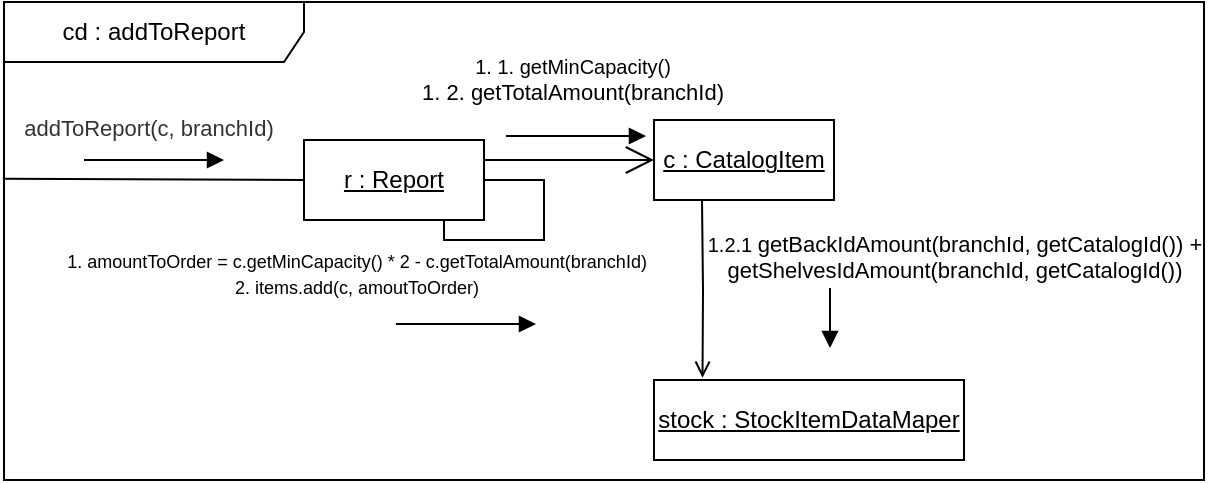 <mxfile version="21.2.7" type="onedrive">
  <diagram name="Page-1" id="2YBvvXClWsGukQMizWep">
    <mxGraphModel grid="1" page="1" gridSize="10" guides="1" tooltips="1" connect="1" arrows="1" fold="1" pageScale="1" pageWidth="850" pageHeight="1100" math="0" shadow="0">
      <root>
        <mxCell id="0" />
        <mxCell id="1" parent="0" />
        <mxCell id="vbn1vjWYSr6YsiNQEqlZ-1" value="cd : addToReport" style="shape=umlFrame;whiteSpace=wrap;html=1;pointerEvents=0;width=150;height=30;" vertex="1" parent="1">
          <mxGeometry x="10" y="11" width="600" height="239" as="geometry" />
        </mxCell>
        <mxCell id="vbn1vjWYSr6YsiNQEqlZ-16" style="edgeStyle=none;rounded=0;orthogonalLoop=1;jettySize=auto;html=1;entryX=0;entryY=0.5;entryDx=0;entryDy=0;endArrow=none;endFill=0;exitX=-0.001;exitY=0.37;exitDx=0;exitDy=0;exitPerimeter=0;" edge="1" parent="1" source="vbn1vjWYSr6YsiNQEqlZ-1" target="vbn1vjWYSr6YsiNQEqlZ-15">
          <mxGeometry relative="1" as="geometry">
            <mxPoint x="210" y="101" as="sourcePoint" />
          </mxGeometry>
        </mxCell>
        <mxCell id="vbn1vjWYSr6YsiNQEqlZ-15" value="&lt;u&gt;r : Report&lt;/u&gt;" style="html=1;whiteSpace=wrap;" vertex="1" parent="1">
          <mxGeometry x="160" y="80" width="90" height="40" as="geometry" />
        </mxCell>
        <mxCell id="vbn1vjWYSr6YsiNQEqlZ-38" value="&lt;font color=&quot;#333333&quot;&gt;addToReport(c, branchId)&lt;/font&gt;" style="html=1;verticalAlign=bottom;endArrow=block;edgeStyle=orthogonalEdgeStyle;elbow=vertical;strokeColor=default;curved=1;shadow=0;" edge="1" parent="1">
          <mxGeometry x="-0.081" y="7" width="80" relative="1" as="geometry">
            <mxPoint x="50" y="90" as="sourcePoint" />
            <mxPoint x="120" y="90" as="targetPoint" />
            <mxPoint as="offset" />
          </mxGeometry>
        </mxCell>
        <mxCell id="mYHmk5_OP7it5nChvbaf-1" value="" style="endArrow=none;html=1;rounded=0;entryX=1;entryY=0.5;entryDx=0;entryDy=0;" edge="1" parent="1" target="vbn1vjWYSr6YsiNQEqlZ-15">
          <mxGeometry width="50" height="50" relative="1" as="geometry">
            <mxPoint x="230" y="120" as="sourcePoint" />
            <mxPoint x="240" y="130" as="targetPoint" />
            <Array as="points">
              <mxPoint x="230" y="130" />
              <mxPoint x="280" y="130" />
              <mxPoint x="280" y="100" />
            </Array>
          </mxGeometry>
        </mxCell>
        <mxCell id="vbn1vjWYSr6YsiNQEqlZ-31" value="&lt;font style=&quot;font-size: 9px;&quot;&gt;1. amountToOrder = c.getMinCapacity() * 2 - c.getTotalAmount(branchId)&lt;br&gt;2. items.add(c, amoutToOrder)&lt;/font&gt;" style="html=1;verticalAlign=bottom;endArrow=block;edgeStyle=orthogonalEdgeStyle;elbow=vertical;strokeColor=default;curved=1;shadow=0;" edge="1" parent="1">
          <mxGeometry x="-1" y="22" width="80" relative="1" as="geometry">
            <mxPoint x="206" y="172" as="sourcePoint" />
            <mxPoint x="276" y="172" as="targetPoint" />
            <mxPoint x="-20" y="12" as="offset" />
            <Array as="points">
              <mxPoint x="246" y="172" />
              <mxPoint x="246" y="172" />
            </Array>
          </mxGeometry>
        </mxCell>
        <mxCell id="sXa2tzEa1zH8zribR-Vg-3" style="edgeStyle=orthogonalEdgeStyle;rounded=0;orthogonalLoop=1;jettySize=auto;html=1;exitX=0.5;exitY=1;exitDx=0;exitDy=0;entryX=0.292;entryY=-0.028;entryDx=0;entryDy=0;entryPerimeter=0;endArrow=open;endFill=0;" edge="1" parent="1">
          <mxGeometry relative="1" as="geometry">
            <mxPoint x="359" y="110" as="sourcePoint" />
            <mxPoint x="359.26" y="198.88" as="targetPoint" />
          </mxGeometry>
        </mxCell>
        <mxCell id="9i01c7RY3E8v7-K29gpy-1" value="&lt;u&gt;c : CatalogItem&lt;/u&gt;" style="html=1;whiteSpace=wrap;" vertex="1" parent="1">
          <mxGeometry x="335" y="70" width="90" height="40" as="geometry" />
        </mxCell>
        <mxCell id="9i01c7RY3E8v7-K29gpy-3" value="&lt;font size=&quot;1&quot;&gt;1. 1. getMinCapacity()&lt;br&gt;&lt;/font&gt;1. 2. getTotalAmount(branchId)" style="html=1;verticalAlign=bottom;endArrow=block;edgeStyle=orthogonalEdgeStyle;elbow=vertical;strokeColor=default;curved=1;shadow=0;" edge="1" parent="1">
          <mxGeometry x="-0.057" y="13" width="80" relative="1" as="geometry">
            <mxPoint x="261" y="78" as="sourcePoint" />
            <mxPoint x="331" y="78" as="targetPoint" />
            <mxPoint as="offset" />
            <Array as="points">
              <mxPoint x="301" y="78" />
              <mxPoint x="301" y="78" />
            </Array>
          </mxGeometry>
        </mxCell>
        <mxCell id="oQ9EDdhWw8Bkn-DuQsRS-1" value="" style="endArrow=open;endFill=1;endSize=12;html=1;rounded=0;exitX=1;exitY=0.25;exitDx=0;exitDy=0;entryX=0;entryY=0.5;entryDx=0;entryDy=0;" edge="1" parent="1" source="vbn1vjWYSr6YsiNQEqlZ-15" target="9i01c7RY3E8v7-K29gpy-1">
          <mxGeometry width="160" relative="1" as="geometry">
            <mxPoint x="350" y="130" as="sourcePoint" />
            <mxPoint x="510" y="130" as="targetPoint" />
          </mxGeometry>
        </mxCell>
        <mxCell id="sXa2tzEa1zH8zribR-Vg-1" value="&lt;u&gt;stock : StockItemDataMaper&lt;/u&gt;" style="html=1;whiteSpace=wrap;" vertex="1" parent="1">
          <mxGeometry x="335" y="200" width="155" height="40" as="geometry" />
        </mxCell>
        <mxCell id="sXa2tzEa1zH8zribR-Vg-6" value="&lt;font size=&quot;1&quot;&gt;1.2.1&amp;nbsp;&lt;/font&gt;getBackIdAmount(branchId, getCatalogId()) + &lt;br&gt;getShelvesIdAmount(branchId, getCatalogId())" style="html=1;verticalAlign=bottom;endArrow=block;edgeStyle=orthogonalEdgeStyle;elbow=vertical;strokeColor=default;shadow=0;rounded=0;" edge="1" parent="1">
          <mxGeometry x="-0.5" y="62" width="80" relative="1" as="geometry">
            <mxPoint x="423" y="164" as="sourcePoint" />
            <mxPoint x="423" y="184" as="targetPoint" />
            <mxPoint as="offset" />
            <Array as="points">
              <mxPoint x="423" y="154" />
            </Array>
          </mxGeometry>
        </mxCell>
      </root>
    </mxGraphModel>
  </diagram>
</mxfile>
